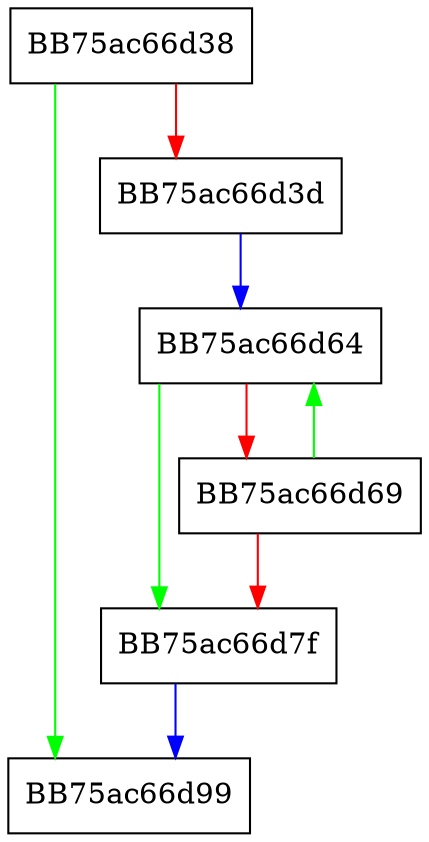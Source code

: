 digraph decryptBuf {
  node [shape="box"];
  graph [splines=ortho];
  BB75ac66d38 -> BB75ac66d99 [color="green"];
  BB75ac66d38 -> BB75ac66d3d [color="red"];
  BB75ac66d3d -> BB75ac66d64 [color="blue"];
  BB75ac66d64 -> BB75ac66d7f [color="green"];
  BB75ac66d64 -> BB75ac66d69 [color="red"];
  BB75ac66d69 -> BB75ac66d64 [color="green"];
  BB75ac66d69 -> BB75ac66d7f [color="red"];
  BB75ac66d7f -> BB75ac66d99 [color="blue"];
}